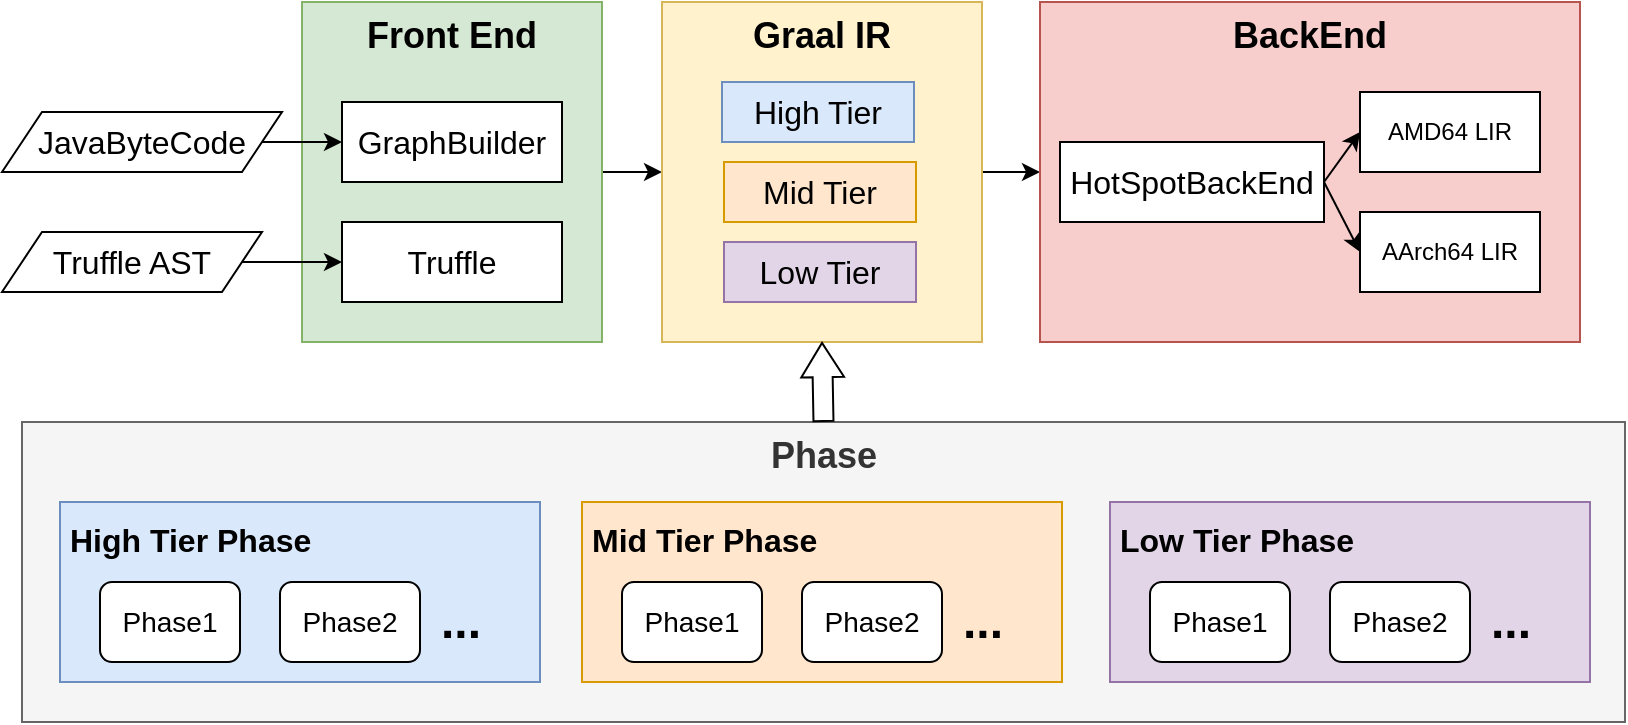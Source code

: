 <mxfile version="26.0.11">
  <diagram name="Page-1" id="MgzorA2moqm_CeeAu_sn">
    <mxGraphModel dx="1426" dy="755" grid="1" gridSize="10" guides="1" tooltips="1" connect="1" arrows="1" fold="1" page="1" pageScale="1" pageWidth="827" pageHeight="1169" math="0" shadow="0">
      <root>
        <mxCell id="0" />
        <mxCell id="1" parent="0" />
        <mxCell id="V28VGYGWBruspyK0fXsI-22" style="edgeStyle=orthogonalEdgeStyle;rounded=0;orthogonalLoop=1;jettySize=auto;html=1;exitX=1;exitY=0.5;exitDx=0;exitDy=0;entryX=0;entryY=0.5;entryDx=0;entryDy=0;" parent="1" source="V28VGYGWBruspyK0fXsI-3" target="V28VGYGWBruspyK0fXsI-8" edge="1">
          <mxGeometry relative="1" as="geometry" />
        </mxCell>
        <mxCell id="V28VGYGWBruspyK0fXsI-3" value="&lt;font style=&quot;font-size: 18px;&quot;&gt;&lt;b&gt;Front End&lt;/b&gt;&lt;/font&gt;" style="rounded=0;whiteSpace=wrap;html=1;verticalAlign=top;fillColor=#d5e8d4;strokeColor=#82b366;" parent="1" vertex="1">
          <mxGeometry x="160" y="60" width="150" height="170" as="geometry" />
        </mxCell>
        <mxCell id="V28VGYGWBruspyK0fXsI-1" value="&lt;font style=&quot;font-size: 16px;&quot;&gt;GraphBuilder&lt;/font&gt;" style="rounded=0;whiteSpace=wrap;html=1;" parent="1" vertex="1">
          <mxGeometry x="180" y="110" width="110" height="40" as="geometry" />
        </mxCell>
        <mxCell id="V28VGYGWBruspyK0fXsI-2" value="&lt;font style=&quot;font-size: 16px;&quot;&gt;Truffle&lt;/font&gt;" style="rounded=0;whiteSpace=wrap;html=1;" parent="1" vertex="1">
          <mxGeometry x="180" y="170" width="110" height="40" as="geometry" />
        </mxCell>
        <mxCell id="V28VGYGWBruspyK0fXsI-19" style="edgeStyle=orthogonalEdgeStyle;rounded=0;orthogonalLoop=1;jettySize=auto;html=1;exitX=1;exitY=0.5;exitDx=0;exitDy=0;entryX=0;entryY=0.5;entryDx=0;entryDy=0;" parent="1" source="V28VGYGWBruspyK0fXsI-5" target="V28VGYGWBruspyK0fXsI-1" edge="1">
          <mxGeometry relative="1" as="geometry" />
        </mxCell>
        <mxCell id="V28VGYGWBruspyK0fXsI-5" value="&lt;span style=&quot;text-wrap-mode: nowrap;&quot;&gt;&lt;font style=&quot;font-size: 16px;&quot;&gt;JavaByteCode&lt;/font&gt;&lt;/span&gt;" style="shape=parallelogram;perimeter=parallelogramPerimeter;whiteSpace=wrap;html=1;fixedSize=1;" parent="1" vertex="1">
          <mxGeometry x="10" y="115" width="140" height="30" as="geometry" />
        </mxCell>
        <mxCell id="V28VGYGWBruspyK0fXsI-21" style="edgeStyle=orthogonalEdgeStyle;rounded=0;orthogonalLoop=1;jettySize=auto;html=1;exitX=1;exitY=0.5;exitDx=0;exitDy=0;entryX=0;entryY=0.5;entryDx=0;entryDy=0;" parent="1" source="V28VGYGWBruspyK0fXsI-6" target="V28VGYGWBruspyK0fXsI-2" edge="1">
          <mxGeometry relative="1" as="geometry" />
        </mxCell>
        <mxCell id="V28VGYGWBruspyK0fXsI-6" value="&lt;span style=&quot;text-wrap-mode: nowrap;&quot;&gt;&lt;font style=&quot;font-size: 16px;&quot;&gt;Truffle AST&lt;/font&gt;&lt;/span&gt;" style="shape=parallelogram;perimeter=parallelogramPerimeter;whiteSpace=wrap;html=1;fixedSize=1;" parent="1" vertex="1">
          <mxGeometry x="10" y="175" width="130" height="30" as="geometry" />
        </mxCell>
        <mxCell id="V28VGYGWBruspyK0fXsI-23" style="edgeStyle=orthogonalEdgeStyle;rounded=0;orthogonalLoop=1;jettySize=auto;html=1;exitX=1;exitY=0.5;exitDx=0;exitDy=0;entryX=0;entryY=0.5;entryDx=0;entryDy=0;" parent="1" source="V28VGYGWBruspyK0fXsI-8" target="V28VGYGWBruspyK0fXsI-9" edge="1">
          <mxGeometry relative="1" as="geometry" />
        </mxCell>
        <mxCell id="V28VGYGWBruspyK0fXsI-8" value="&lt;font style=&quot;font-size: 18px;&quot;&gt;&lt;b&gt;Graal IR&lt;/b&gt;&lt;/font&gt;" style="rounded=0;whiteSpace=wrap;html=1;verticalAlign=top;fillColor=#fff2cc;strokeColor=#d6b656;" parent="1" vertex="1">
          <mxGeometry x="340" y="60" width="160" height="170" as="geometry" />
        </mxCell>
        <mxCell id="V28VGYGWBruspyK0fXsI-9" value="&lt;font style=&quot;font-size: 18px;&quot;&gt;&lt;b&gt;BackEnd&lt;/b&gt;&lt;/font&gt;" style="rounded=0;whiteSpace=wrap;html=1;verticalAlign=top;fillColor=#f8cecc;strokeColor=#b85450;" parent="1" vertex="1">
          <mxGeometry x="529" y="60" width="270" height="170" as="geometry" />
        </mxCell>
        <mxCell id="V28VGYGWBruspyK0fXsI-10" value="&lt;font style=&quot;font-size: 16px;&quot;&gt;High Tier&lt;/font&gt;" style="rounded=0;whiteSpace=wrap;html=1;fillColor=#dae8fc;strokeColor=#6c8ebf;" parent="1" vertex="1">
          <mxGeometry x="370" y="100" width="96" height="30" as="geometry" />
        </mxCell>
        <mxCell id="V28VGYGWBruspyK0fXsI-11" value="&lt;font style=&quot;font-size: 16px;&quot;&gt;Mid Tier&lt;/font&gt;" style="rounded=0;whiteSpace=wrap;html=1;fillColor=#ffe6cc;strokeColor=#d79b00;" parent="1" vertex="1">
          <mxGeometry x="371" y="140" width="96" height="30" as="geometry" />
        </mxCell>
        <mxCell id="V28VGYGWBruspyK0fXsI-12" value="&lt;font style=&quot;font-size: 16px;&quot;&gt;Low Tier&lt;/font&gt;" style="rounded=0;whiteSpace=wrap;html=1;fillColor=#e1d5e7;strokeColor=#9673a6;" parent="1" vertex="1">
          <mxGeometry x="371" y="180" width="96" height="30" as="geometry" />
        </mxCell>
        <mxCell id="V28VGYGWBruspyK0fXsI-17" style="rounded=0;orthogonalLoop=1;jettySize=auto;html=1;exitX=1;exitY=0.5;exitDx=0;exitDy=0;entryX=0;entryY=0.5;entryDx=0;entryDy=0;" parent="1" source="V28VGYGWBruspyK0fXsI-14" target="V28VGYGWBruspyK0fXsI-15" edge="1">
          <mxGeometry relative="1" as="geometry" />
        </mxCell>
        <mxCell id="V28VGYGWBruspyK0fXsI-18" style="rounded=0;orthogonalLoop=1;jettySize=auto;html=1;exitX=1;exitY=0.5;exitDx=0;exitDy=0;entryX=0;entryY=0.5;entryDx=0;entryDy=0;" parent="1" source="V28VGYGWBruspyK0fXsI-14" target="V28VGYGWBruspyK0fXsI-16" edge="1">
          <mxGeometry relative="1" as="geometry" />
        </mxCell>
        <mxCell id="V28VGYGWBruspyK0fXsI-14" value="&lt;font style=&quot;font-size: 16px;&quot;&gt;HotSpotBackEnd&lt;/font&gt;" style="rounded=0;whiteSpace=wrap;html=1;" parent="1" vertex="1">
          <mxGeometry x="539" y="130" width="132" height="40" as="geometry" />
        </mxCell>
        <mxCell id="V28VGYGWBruspyK0fXsI-15" value="AMD64 LIR" style="rounded=0;whiteSpace=wrap;html=1;" parent="1" vertex="1">
          <mxGeometry x="689" y="105" width="90" height="40" as="geometry" />
        </mxCell>
        <mxCell id="V28VGYGWBruspyK0fXsI-16" value="AArch64 LIR" style="rounded=0;whiteSpace=wrap;html=1;" parent="1" vertex="1">
          <mxGeometry x="689" y="165" width="90" height="40" as="geometry" />
        </mxCell>
        <mxCell id="V28VGYGWBruspyK0fXsI-24" value="&lt;font style=&quot;font-size: 18px;&quot;&gt;&lt;b&gt;Phase&lt;/b&gt;&lt;/font&gt;" style="rounded=0;whiteSpace=wrap;html=1;verticalAlign=top;fillColor=#f5f5f5;fontColor=#333333;strokeColor=#666666;" parent="1" vertex="1">
          <mxGeometry x="20" y="270" width="801.5" height="150" as="geometry" />
        </mxCell>
        <mxCell id="V28VGYGWBruspyK0fXsI-25" value="&lt;font style=&quot;font-size: 16px;&quot;&gt;&lt;b style=&quot;&quot;&gt;High Tier Phase&lt;/b&gt;&lt;/font&gt;" style="rounded=0;whiteSpace=wrap;html=1;verticalAlign=top;align=left;spacing=5;fillColor=#dae8fc;strokeColor=#6c8ebf;" parent="1" vertex="1">
          <mxGeometry x="39" y="310" width="240" height="90" as="geometry" />
        </mxCell>
        <mxCell id="V28VGYGWBruspyK0fXsI-26" value="&lt;font style=&quot;font-size: 14px;&quot;&gt;Phase1&lt;/font&gt;" style="rounded=1;whiteSpace=wrap;html=1;" parent="1" vertex="1">
          <mxGeometry x="59" y="350" width="70" height="40" as="geometry" />
        </mxCell>
        <mxCell id="V28VGYGWBruspyK0fXsI-27" value="&lt;font style=&quot;font-size: 14px;&quot;&gt;Phase2&lt;/font&gt;" style="rounded=1;whiteSpace=wrap;html=1;" parent="1" vertex="1">
          <mxGeometry x="149" y="350" width="70" height="40" as="geometry" />
        </mxCell>
        <mxCell id="V28VGYGWBruspyK0fXsI-29" value="&lt;font style=&quot;font-size: 24px;&quot;&gt;&lt;b style=&quot;&quot;&gt;...&lt;/b&gt;&lt;/font&gt;" style="text;html=1;align=center;verticalAlign=middle;resizable=0;points=[];autosize=1;strokeColor=none;fillColor=none;" parent="1" vertex="1">
          <mxGeometry x="219" y="350" width="40" height="40" as="geometry" />
        </mxCell>
        <mxCell id="V28VGYGWBruspyK0fXsI-30" value="&lt;font style=&quot;font-size: 16px;&quot;&gt;&lt;b style=&quot;&quot;&gt;Mid Tier Phase&lt;/b&gt;&lt;/font&gt;" style="rounded=0;whiteSpace=wrap;html=1;verticalAlign=top;align=left;spacing=5;fillColor=#ffe6cc;strokeColor=#d79b00;" parent="1" vertex="1">
          <mxGeometry x="300" y="310" width="240" height="90" as="geometry" />
        </mxCell>
        <mxCell id="V28VGYGWBruspyK0fXsI-31" value="&lt;span style=&quot;font-size: 14px;&quot;&gt;Phase1&lt;/span&gt;" style="rounded=1;whiteSpace=wrap;html=1;" parent="1" vertex="1">
          <mxGeometry x="320" y="350" width="70" height="40" as="geometry" />
        </mxCell>
        <mxCell id="V28VGYGWBruspyK0fXsI-32" value="&lt;span style=&quot;font-size: 14px;&quot;&gt;Phase2&lt;/span&gt;" style="rounded=1;whiteSpace=wrap;html=1;" parent="1" vertex="1">
          <mxGeometry x="410" y="350" width="70" height="40" as="geometry" />
        </mxCell>
        <mxCell id="V28VGYGWBruspyK0fXsI-33" value="&lt;font style=&quot;font-size: 24px;&quot;&gt;&lt;b style=&quot;&quot;&gt;...&lt;/b&gt;&lt;/font&gt;" style="text;html=1;align=center;verticalAlign=middle;resizable=0;points=[];autosize=1;strokeColor=none;fillColor=none;" parent="1" vertex="1">
          <mxGeometry x="480" y="350" width="40" height="40" as="geometry" />
        </mxCell>
        <mxCell id="V28VGYGWBruspyK0fXsI-34" value="&lt;font style=&quot;font-size: 16px;&quot;&gt;&lt;b style=&quot;&quot;&gt;Low Tier Phase&lt;/b&gt;&lt;/font&gt;" style="rounded=0;whiteSpace=wrap;html=1;verticalAlign=top;align=left;spacing=5;fillColor=#e1d5e7;strokeColor=#9673a6;" parent="1" vertex="1">
          <mxGeometry x="564" y="310" width="240" height="90" as="geometry" />
        </mxCell>
        <mxCell id="V28VGYGWBruspyK0fXsI-35" value="&lt;span style=&quot;font-size: 14px;&quot;&gt;Phase1&lt;/span&gt;" style="rounded=1;whiteSpace=wrap;html=1;" parent="1" vertex="1">
          <mxGeometry x="584" y="350" width="70" height="40" as="geometry" />
        </mxCell>
        <mxCell id="V28VGYGWBruspyK0fXsI-36" value="&lt;span style=&quot;font-size: 14px;&quot;&gt;Phase2&lt;/span&gt;" style="rounded=1;whiteSpace=wrap;html=1;" parent="1" vertex="1">
          <mxGeometry x="674" y="350" width="70" height="40" as="geometry" />
        </mxCell>
        <mxCell id="V28VGYGWBruspyK0fXsI-37" value="&lt;font style=&quot;font-size: 24px;&quot;&gt;&lt;b style=&quot;&quot;&gt;...&lt;/b&gt;&lt;/font&gt;" style="text;html=1;align=center;verticalAlign=middle;resizable=0;points=[];autosize=1;strokeColor=none;fillColor=none;" parent="1" vertex="1">
          <mxGeometry x="744" y="350" width="40" height="40" as="geometry" />
        </mxCell>
        <mxCell id="V28VGYGWBruspyK0fXsI-38" value="" style="shape=flexArrow;endArrow=classic;html=1;rounded=0;entryX=0.5;entryY=1;entryDx=0;entryDy=0;exitX=0.5;exitY=0;exitDx=0;exitDy=0;endWidth=10.37;endSize=5.363;" parent="1" source="V28VGYGWBruspyK0fXsI-24" target="V28VGYGWBruspyK0fXsI-8" edge="1">
          <mxGeometry width="50" height="50" relative="1" as="geometry">
            <mxPoint x="410" y="290" as="sourcePoint" />
            <mxPoint x="460" y="240" as="targetPoint" />
          </mxGeometry>
        </mxCell>
      </root>
    </mxGraphModel>
  </diagram>
</mxfile>
